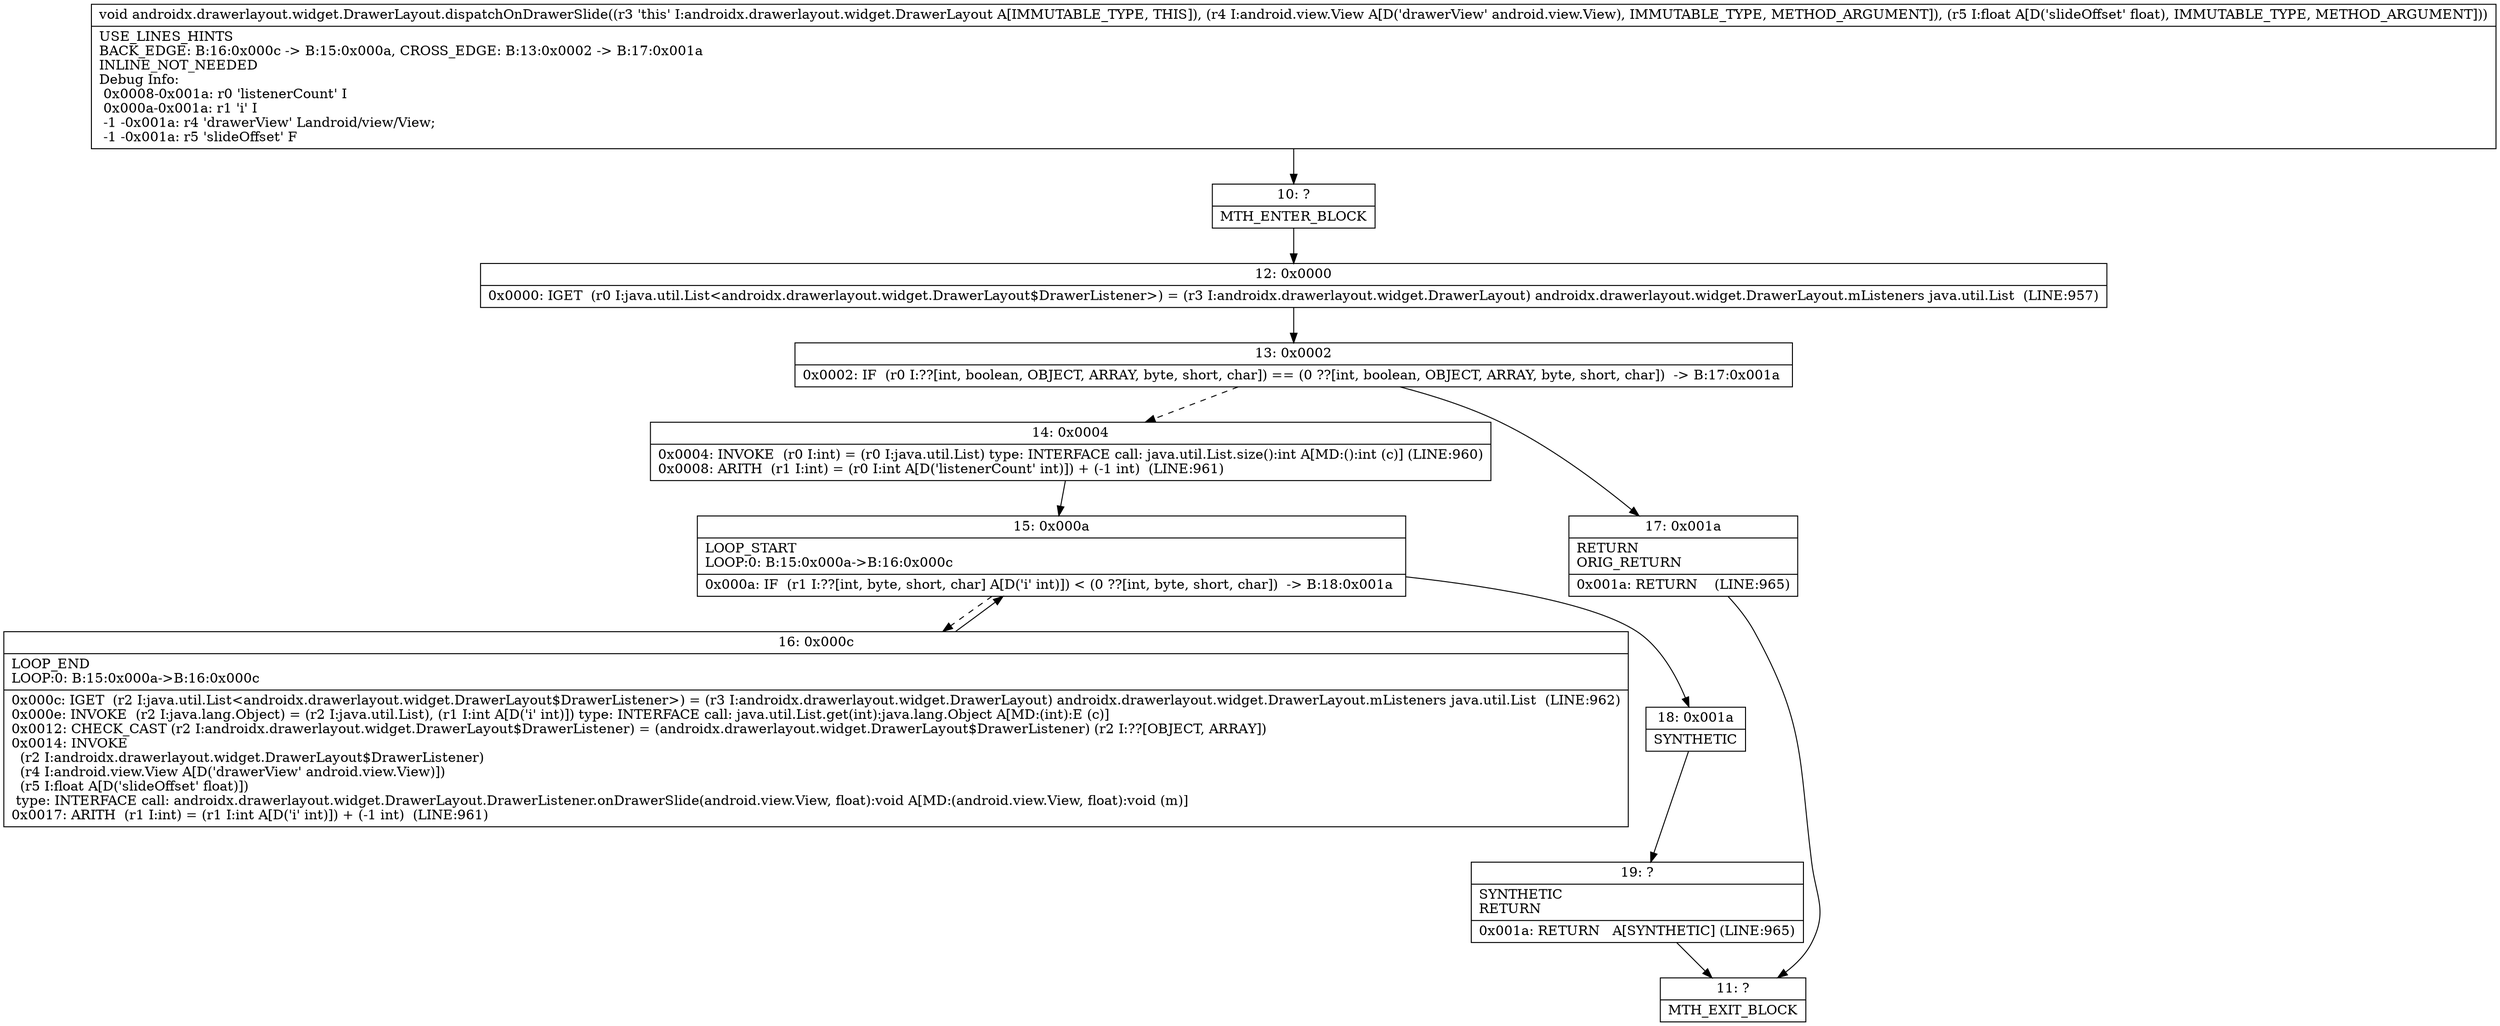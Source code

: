 digraph "CFG forandroidx.drawerlayout.widget.DrawerLayout.dispatchOnDrawerSlide(Landroid\/view\/View;F)V" {
Node_10 [shape=record,label="{10\:\ ?|MTH_ENTER_BLOCK\l}"];
Node_12 [shape=record,label="{12\:\ 0x0000|0x0000: IGET  (r0 I:java.util.List\<androidx.drawerlayout.widget.DrawerLayout$DrawerListener\>) = (r3 I:androidx.drawerlayout.widget.DrawerLayout) androidx.drawerlayout.widget.DrawerLayout.mListeners java.util.List  (LINE:957)\l}"];
Node_13 [shape=record,label="{13\:\ 0x0002|0x0002: IF  (r0 I:??[int, boolean, OBJECT, ARRAY, byte, short, char]) == (0 ??[int, boolean, OBJECT, ARRAY, byte, short, char])  \-\> B:17:0x001a \l}"];
Node_14 [shape=record,label="{14\:\ 0x0004|0x0004: INVOKE  (r0 I:int) = (r0 I:java.util.List) type: INTERFACE call: java.util.List.size():int A[MD:():int (c)] (LINE:960)\l0x0008: ARITH  (r1 I:int) = (r0 I:int A[D('listenerCount' int)]) + (\-1 int)  (LINE:961)\l}"];
Node_15 [shape=record,label="{15\:\ 0x000a|LOOP_START\lLOOP:0: B:15:0x000a\-\>B:16:0x000c\l|0x000a: IF  (r1 I:??[int, byte, short, char] A[D('i' int)]) \< (0 ??[int, byte, short, char])  \-\> B:18:0x001a \l}"];
Node_16 [shape=record,label="{16\:\ 0x000c|LOOP_END\lLOOP:0: B:15:0x000a\-\>B:16:0x000c\l|0x000c: IGET  (r2 I:java.util.List\<androidx.drawerlayout.widget.DrawerLayout$DrawerListener\>) = (r3 I:androidx.drawerlayout.widget.DrawerLayout) androidx.drawerlayout.widget.DrawerLayout.mListeners java.util.List  (LINE:962)\l0x000e: INVOKE  (r2 I:java.lang.Object) = (r2 I:java.util.List), (r1 I:int A[D('i' int)]) type: INTERFACE call: java.util.List.get(int):java.lang.Object A[MD:(int):E (c)]\l0x0012: CHECK_CAST (r2 I:androidx.drawerlayout.widget.DrawerLayout$DrawerListener) = (androidx.drawerlayout.widget.DrawerLayout$DrawerListener) (r2 I:??[OBJECT, ARRAY]) \l0x0014: INVOKE  \l  (r2 I:androidx.drawerlayout.widget.DrawerLayout$DrawerListener)\l  (r4 I:android.view.View A[D('drawerView' android.view.View)])\l  (r5 I:float A[D('slideOffset' float)])\l type: INTERFACE call: androidx.drawerlayout.widget.DrawerLayout.DrawerListener.onDrawerSlide(android.view.View, float):void A[MD:(android.view.View, float):void (m)]\l0x0017: ARITH  (r1 I:int) = (r1 I:int A[D('i' int)]) + (\-1 int)  (LINE:961)\l}"];
Node_18 [shape=record,label="{18\:\ 0x001a|SYNTHETIC\l}"];
Node_19 [shape=record,label="{19\:\ ?|SYNTHETIC\lRETURN\l|0x001a: RETURN   A[SYNTHETIC] (LINE:965)\l}"];
Node_11 [shape=record,label="{11\:\ ?|MTH_EXIT_BLOCK\l}"];
Node_17 [shape=record,label="{17\:\ 0x001a|RETURN\lORIG_RETURN\l|0x001a: RETURN    (LINE:965)\l}"];
MethodNode[shape=record,label="{void androidx.drawerlayout.widget.DrawerLayout.dispatchOnDrawerSlide((r3 'this' I:androidx.drawerlayout.widget.DrawerLayout A[IMMUTABLE_TYPE, THIS]), (r4 I:android.view.View A[D('drawerView' android.view.View), IMMUTABLE_TYPE, METHOD_ARGUMENT]), (r5 I:float A[D('slideOffset' float), IMMUTABLE_TYPE, METHOD_ARGUMENT]))  | USE_LINES_HINTS\lBACK_EDGE: B:16:0x000c \-\> B:15:0x000a, CROSS_EDGE: B:13:0x0002 \-\> B:17:0x001a\lINLINE_NOT_NEEDED\lDebug Info:\l  0x0008\-0x001a: r0 'listenerCount' I\l  0x000a\-0x001a: r1 'i' I\l  \-1 \-0x001a: r4 'drawerView' Landroid\/view\/View;\l  \-1 \-0x001a: r5 'slideOffset' F\l}"];
MethodNode -> Node_10;Node_10 -> Node_12;
Node_12 -> Node_13;
Node_13 -> Node_14[style=dashed];
Node_13 -> Node_17;
Node_14 -> Node_15;
Node_15 -> Node_16[style=dashed];
Node_15 -> Node_18;
Node_16 -> Node_15;
Node_18 -> Node_19;
Node_19 -> Node_11;
Node_17 -> Node_11;
}

